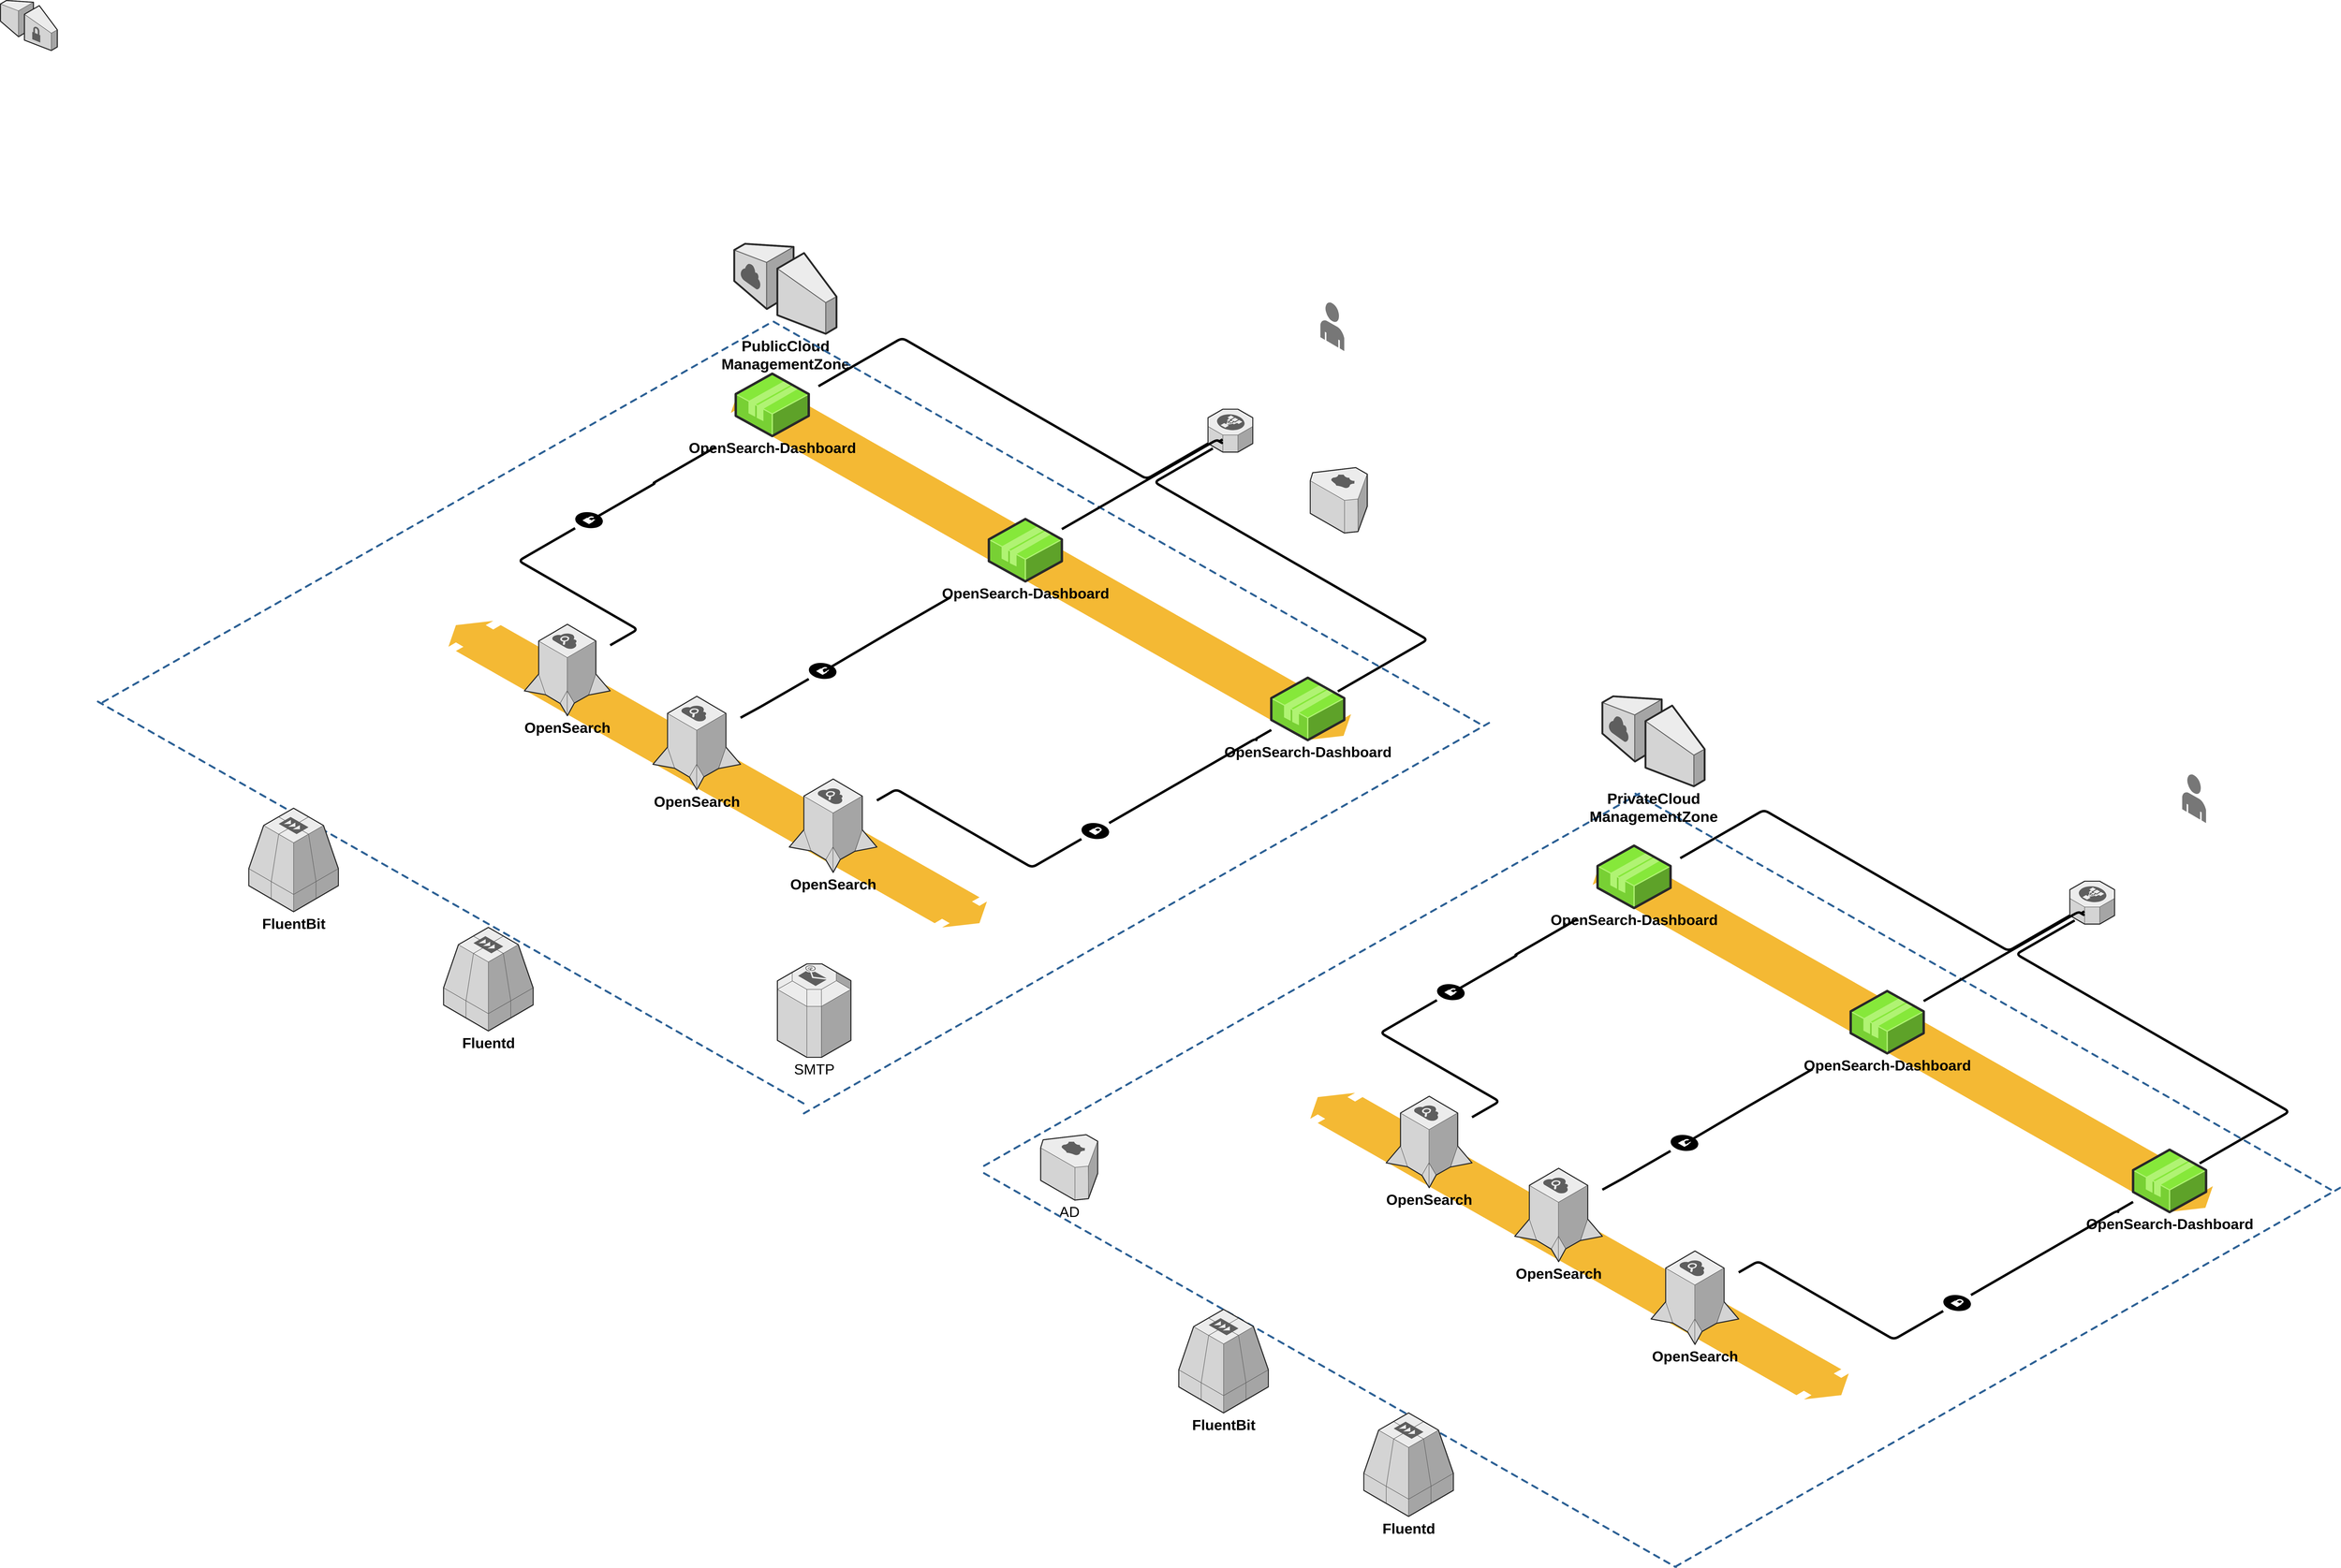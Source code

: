 <mxfile version="15.5.5" type="github">
  <diagram name="Page-1" id="aaaa8250-4180-3840-79b5-4cada1eebb92">
    <mxGraphModel dx="6538" dy="2864" grid="1" gridSize="10" guides="1" tooltips="1" connect="1" arrows="1" fold="1" page="1" pageScale="1" pageWidth="850" pageHeight="1100" background="none" math="0" shadow="0">
      <root>
        <mxCell id="0" />
        <mxCell id="1" parent="0" />
        <mxCell id="CLuHvQ0Rmz4d9WrAWOhu-40" value="" style="verticalLabelPosition=bottom;html=1;verticalAlign=top;strokeWidth=1;align=center;outlineConnect=0;dashed=0;outlineConnect=0;shape=mxgraph.aws3d.flatDoubleEdge;fillColor=#000000;aspect=fixed;" vertex="1" parent="1">
          <mxGeometry x="960" y="1104.4" width="1273.84" height="725.6" as="geometry" />
        </mxCell>
        <mxCell id="CLuHvQ0Rmz4d9WrAWOhu-14" value="" style="verticalLabelPosition=bottom;html=1;verticalAlign=top;strokeWidth=1;align=center;outlineConnect=0;dashed=0;outlineConnect=0;shape=mxgraph.aws3d.flatDoubleEdge;fillColor=#000000;aspect=fixed;" vertex="1" parent="1">
          <mxGeometry x="380" y="1585" width="1106.01" height="630" as="geometry" />
        </mxCell>
        <mxCell id="1a8abee3a6cfdf20-3" value="" style="edgeStyle=isometricEdgeStyle;endArrow=none;html=1;labelBackgroundColor=none;strokeWidth=5;fontFamily=Verdana;fontSize=12;startArrow=none;" parent="1" edge="1" target="CLuHvQ0Rmz4d9WrAWOhu-10" source="1a8abee3a6cfdf20-2">
          <mxGeometry width="50" height="100" relative="1" as="geometry">
            <mxPoint x="1000" y="1820" as="sourcePoint" />
            <mxPoint x="520" y="1470" as="targetPoint" />
            <Array as="points" />
          </mxGeometry>
        </mxCell>
        <mxCell id="1a8abee3a6cfdf20-6" value="" style="verticalLabelPosition=bottom;html=1;verticalAlign=top;strokeWidth=1;dashed=0;shape=mxgraph.aws3d.elasticLoadBalancing;fillColor=#ECECEC;strokeColor=#5E5E5E;aspect=fixed;rounded=1;shadow=0;comic=0;fontSize=12;" parent="1" vertex="1">
          <mxGeometry x="1940" y="1150" width="92" height="88.17" as="geometry" />
        </mxCell>
        <mxCell id="1a8abee3a6cfdf20-10" value="PublicCloud&lt;br&gt;ManagementZone" style="verticalLabelPosition=bottom;html=1;verticalAlign=top;strokeWidth=1;dashed=0;shape=mxgraph.aws3d.internetGateway;fillColor=#ECECEC;strokeColor=#5E5E5E;aspect=fixed;rounded=1;shadow=0;comic=0;fontSize=31;flipH=1;flipV=0;fontStyle=1" parent="1" vertex="1">
          <mxGeometry x="967" y="810" width="210" height="184.99" as="geometry" />
        </mxCell>
        <mxCell id="1a8abee3a6cfdf20-1" value="" style="verticalLabelPosition=bottom;html=1;verticalAlign=top;strokeWidth=1;dashed=0;shape=mxgraph.aws3d.secureConnection;fillColor=#000000;strokeColor=#ffffff;aspect=fixed;rounded=1;shadow=0;comic=0;fontSize=12" parent="1" vertex="1">
          <mxGeometry x="1120" y="1671" width="57.0" height="34" as="geometry" />
        </mxCell>
        <mxCell id="d5ac148becb70bc-8" value="" style="verticalLabelPosition=bottom;html=1;verticalAlign=top;strokeWidth=1;dashed=0;shape=mxgraph.aws3d.dashedArrowlessEdge;aspect=fixed;rounded=1;shadow=0;comic=0;fontFamily=Verdana;fontSize=12" parent="1" vertex="1">
          <mxGeometry x="1048" y="970.13" width="1456.34" height="829.87" as="geometry" />
        </mxCell>
        <mxCell id="d5ac148becb70bc-9" value="" style="verticalLabelPosition=bottom;html=1;verticalAlign=top;strokeWidth=1;dashed=0;shape=mxgraph.aws3d.dashedArrowlessEdge;aspect=fixed;rounded=1;shadow=0;comic=0;fontFamily=Verdana;fontSize=12" parent="1" vertex="1">
          <mxGeometry x="-340" y="1750.85" width="1455.09" height="829.15" as="geometry" />
        </mxCell>
        <mxCell id="d5ac148becb70bc-10" value="" style="verticalLabelPosition=bottom;html=1;verticalAlign=top;strokeWidth=1;dashed=0;shape=mxgraph.aws3d.dashedArrowlessEdge;fillColor=#000000;aspect=fixed;rounded=1;shadow=0;comic=0;fontFamily=Verdana;fontSize=12;fontColor=#000000;flipV=1;" parent="1" vertex="1">
          <mxGeometry x="-330" y="970.13" width="1375.62" height="782.11" as="geometry" />
        </mxCell>
        <mxCell id="d5ac148becb70bc-12" value="" style="verticalLabelPosition=bottom;html=1;verticalAlign=top;strokeWidth=1;dashed=0;shape=mxgraph.aws3d.dashedArrowlessEdge;aspect=fixed;rounded=1;shadow=0;comic=0;fontFamily=Verdana;fontSize=12;flipV=1;" parent="1" vertex="1">
          <mxGeometry x="1110" y="1790" width="1415.47" height="807.21" as="geometry" />
        </mxCell>
        <mxCell id="CLuHvQ0Rmz4d9WrAWOhu-1" value="AD" style="verticalLabelPosition=bottom;html=1;verticalAlign=top;strokeWidth=1;align=center;outlineConnect=0;dashed=0;outlineConnect=0;shape=mxgraph.aws3d.route53;fillColor=#ECECEC;strokeColor=#5E5E5E;aspect=fixed;fontSize=30;" vertex="1" parent="1">
          <mxGeometry x="1596.34" y="2641" width="117.17" height="134.4" as="geometry" />
        </mxCell>
        <mxCell id="CLuHvQ0Rmz4d9WrAWOhu-2" value="SMTP" style="verticalLabelPosition=bottom;html=1;verticalAlign=top;strokeWidth=1;align=center;outlineConnect=0;dashed=0;outlineConnect=0;shape=mxgraph.aws3d.email_service;fillColor=#ECECEC;strokeColor=#5E5E5E;aspect=fixed;fontSize=30;" vertex="1" parent="1">
          <mxGeometry x="1055.62" y="2290.0" width="151" height="192" as="geometry" />
        </mxCell>
        <mxCell id="CLuHvQ0Rmz4d9WrAWOhu-4" value="" style="verticalLabelPosition=bottom;html=1;verticalAlign=top;strokeWidth=1;align=center;outlineConnect=0;dashed=0;outlineConnect=0;shape=mxgraph.aws3d.vpcGateway;fillColor=#ECECEC;strokeColor=#5E5E5E;aspect=fixed;" vertex="1" parent="1">
          <mxGeometry x="-540.0" y="310" width="116.7" height="102.8" as="geometry" />
        </mxCell>
        <mxCell id="CLuHvQ0Rmz4d9WrAWOhu-10" value="&lt;font style=&quot;font-size: 30px;&quot;&gt;OpenSearch&lt;/font&gt;" style="verticalLabelPosition=bottom;html=1;verticalAlign=top;strokeWidth=1;align=center;outlineConnect=0;dashed=0;outlineConnect=0;shape=mxgraph.aws3d.searchEngine;fillColor=#ECECEC;strokeColor=#5E5E5E;aspect=fixed;fontStyle=1;fontSize=30;" vertex="1" parent="1">
          <mxGeometry x="536" y="1592" width="176.25" height="188" as="geometry" />
        </mxCell>
        <mxCell id="CLuHvQ0Rmz4d9WrAWOhu-15" value="OpenSearch" style="verticalLabelPosition=bottom;html=1;verticalAlign=top;strokeWidth=1;align=center;outlineConnect=0;dashed=0;outlineConnect=0;shape=mxgraph.aws3d.searchEngine;fillColor=#ECECEC;strokeColor=#5E5E5E;aspect=fixed;fontSize=30;fontStyle=1" vertex="1" parent="1">
          <mxGeometry x="800" y="1740" width="180" height="192" as="geometry" />
        </mxCell>
        <mxCell id="CLuHvQ0Rmz4d9WrAWOhu-16" value="OpenSearch" style="verticalLabelPosition=bottom;html=1;verticalAlign=top;strokeWidth=1;align=center;outlineConnect=0;dashed=0;outlineConnect=0;shape=mxgraph.aws3d.searchEngine;fillColor=#ECECEC;strokeColor=#5E5E5E;aspect=fixed;fontStyle=1;fontSize=30;" vertex="1" parent="1">
          <mxGeometry x="1080" y="1910" width="180" height="192" as="geometry" />
        </mxCell>
        <mxCell id="1a8abee3a6cfdf20-2" value="" style="verticalLabelPosition=bottom;html=1;verticalAlign=top;strokeWidth=1;dashed=0;shape=mxgraph.aws3d.secureConnection;fillColor=#000000;strokeColor=#ffffff;aspect=fixed;rounded=1;shadow=0;comic=0;fontSize=12" parent="1" vertex="1">
          <mxGeometry x="640.17" y="1361.13" width="57.0" height="34" as="geometry" />
        </mxCell>
        <mxCell id="CLuHvQ0Rmz4d9WrAWOhu-20" value="" style="edgeStyle=isometricEdgeStyle;endArrow=none;html=1;labelBackgroundColor=none;strokeWidth=5;fontFamily=Verdana;fontSize=12;startArrow=none;exitX=0.667;exitY=0.412;exitDx=0;exitDy=0;exitPerimeter=0;entryX=0.043;entryY=0.018;entryDx=0;entryDy=0;entryPerimeter=0;" edge="1" parent="1" source="1a8abee3a6cfdf20-2">
          <mxGeometry width="50" height="100" relative="1" as="geometry">
            <mxPoint x="820" y="1557.788" as="sourcePoint" />
            <mxPoint x="927.188" y="1228.74" as="targetPoint" />
            <Array as="points" />
          </mxGeometry>
        </mxCell>
        <mxCell id="CLuHvQ0Rmz4d9WrAWOhu-25" value="" style="edgeStyle=isometricEdgeStyle;endArrow=none;html=1;labelBackgroundColor=none;strokeWidth=5;fontFamily=Verdana;fontSize=12;startArrow=none;" edge="1" parent="1" source="1a8abee3a6cfdf20-1" target="CLuHvQ0Rmz4d9WrAWOhu-15">
          <mxGeometry width="50" height="100" relative="1" as="geometry">
            <mxPoint x="817" y="1443.454" as="sourcePoint" />
            <mxPoint x="963" y="1646.038" as="targetPoint" />
            <Array as="points" />
          </mxGeometry>
        </mxCell>
        <mxCell id="CLuHvQ0Rmz4d9WrAWOhu-27" value="" style="edgeStyle=isometricEdgeStyle;endArrow=none;html=1;labelBackgroundColor=none;strokeWidth=5;fontFamily=Verdana;fontSize=12;startArrow=none;entryX=0.526;entryY=0.529;entryDx=0;entryDy=0;entryPerimeter=0;" edge="1" parent="1" target="1a8abee3a6cfdf20-1">
          <mxGeometry width="50" height="100" relative="1" as="geometry">
            <mxPoint x="1411.679" y="1536.25" as="sourcePoint" />
            <mxPoint x="990" y="1794.038" as="targetPoint" />
            <Array as="points" />
          </mxGeometry>
        </mxCell>
        <mxCell id="CLuHvQ0Rmz4d9WrAWOhu-29" value="" style="edgeStyle=isometricEdgeStyle;endArrow=none;html=1;labelBackgroundColor=none;strokeWidth=5;fontFamily=Verdana;fontSize=12;startArrow=none;" edge="1" parent="1" source="d5ac148becb70bc-16" target="CLuHvQ0Rmz4d9WrAWOhu-35">
          <mxGeometry width="50" height="100" relative="1" as="geometry">
            <mxPoint x="1260" y="1954.038" as="sourcePoint" />
            <mxPoint x="1941.658" y="1883" as="targetPoint" />
            <Array as="points">
              <mxPoint x="2040" y="1830" />
              <mxPoint x="1950" y="1870" />
              <mxPoint x="1890" y="1920" />
              <mxPoint x="1730" y="2010" />
            </Array>
          </mxGeometry>
        </mxCell>
        <mxCell id="d5ac148becb70bc-16" value="" style="verticalLabelPosition=bottom;html=1;verticalAlign=top;strokeWidth=1;dashed=0;shape=mxgraph.aws3d.secureConnection;fillColor=#000000;strokeColor=#ffffff;aspect=fixed;rounded=1;shadow=0;comic=0;fontSize=12" parent="1" vertex="1">
          <mxGeometry x="1680" y="2000" width="57.0" height="34" as="geometry" />
        </mxCell>
        <mxCell id="CLuHvQ0Rmz4d9WrAWOhu-30" value="" style="edgeStyle=isometricEdgeStyle;endArrow=none;html=1;labelBackgroundColor=none;strokeWidth=5;fontFamily=Verdana;fontSize=12;startArrow=none;" edge="1" parent="1" source="CLuHvQ0Rmz4d9WrAWOhu-16" target="d5ac148becb70bc-16">
          <mxGeometry width="50" height="100" relative="1" as="geometry">
            <mxPoint x="1260" y="1954.038" as="sourcePoint" />
            <mxPoint x="1943.614" y="1883" as="targetPoint" />
            <Array as="points" />
          </mxGeometry>
        </mxCell>
        <mxCell id="CLuHvQ0Rmz4d9WrAWOhu-31" value="Fluentd" style="verticalLabelPosition=bottom;html=1;verticalAlign=top;strokeWidth=1;align=center;outlineConnect=0;dashed=0;outlineConnect=0;shape=mxgraph.aws3d.sqs;fillColor=#ECECEC;strokeColor=#5E5E5E;aspect=fixed;direction=east;fontSize=30;fontStyle=1" vertex="1" parent="1">
          <mxGeometry x="370" y="2215" width="184" height="212.75" as="geometry" />
        </mxCell>
        <mxCell id="CLuHvQ0Rmz4d9WrAWOhu-33" value="OpenSearch-Dashboard" style="verticalLabelPosition=bottom;html=1;verticalAlign=top;strokeWidth=1;align=center;outlineConnect=0;dashed=0;outlineConnect=0;shape=mxgraph.aws3d.application2;fillColor=#86E83A;strokeColor=#B0F373;aspect=fixed;fontSize=30;fontStyle=1" vertex="1" parent="1">
          <mxGeometry x="970.15" y="1077" width="149.85" height="128.1" as="geometry" />
        </mxCell>
        <mxCell id="CLuHvQ0Rmz4d9WrAWOhu-34" value="OpenSearch-Dashboard" style="verticalLabelPosition=bottom;html=1;verticalAlign=top;strokeWidth=1;align=center;outlineConnect=0;dashed=0;outlineConnect=0;shape=mxgraph.aws3d.application2;fillColor=#86E83A;strokeColor=#B0F373;aspect=fixed;fontSize=30;fontStyle=1" vertex="1" parent="1">
          <mxGeometry x="1490" y="1375.7" width="149.85" height="128.1" as="geometry" />
        </mxCell>
        <mxCell id="CLuHvQ0Rmz4d9WrAWOhu-35" value="OpenSearch-Dashboard" style="verticalLabelPosition=bottom;html=1;verticalAlign=top;strokeWidth=1;align=center;outlineConnect=0;dashed=0;outlineConnect=0;shape=mxgraph.aws3d.application2;fillColor=#86E83A;strokeColor=#B0F373;aspect=fixed;fontSize=30;fontStyle=1" vertex="1" parent="1">
          <mxGeometry x="2070" y="1701.9" width="149.85" height="128.1" as="geometry" />
        </mxCell>
        <mxCell id="CLuHvQ0Rmz4d9WrAWOhu-36" value="" style="edgeStyle=isometricEdgeStyle;endArrow=none;html=1;labelBackgroundColor=none;strokeWidth=5;fontFamily=Verdana;fontSize=12;startArrow=none;entryX=0.526;entryY=0.529;entryDx=0;entryDy=0;entryPerimeter=0;" edge="1" parent="1" source="1a8abee3a6cfdf20-6">
          <mxGeometry width="50" height="100" relative="1" as="geometry">
            <mxPoint x="1401.699" y="950" as="sourcePoint" />
            <mxPoint x="1140.002" y="1102.736" as="targetPoint" />
            <Array as="points" />
          </mxGeometry>
        </mxCell>
        <mxCell id="CLuHvQ0Rmz4d9WrAWOhu-38" value="" style="edgeStyle=isometricEdgeStyle;endArrow=none;html=1;labelBackgroundColor=none;strokeWidth=5;fontFamily=Verdana;fontSize=12;startArrow=none;exitX=0.326;exitY=0.705;exitDx=0;exitDy=0;exitPerimeter=0;" edge="1" parent="1" source="1a8abee3a6cfdf20-6" target="CLuHvQ0Rmz4d9WrAWOhu-34">
          <mxGeometry width="50" height="100" relative="1" as="geometry">
            <mxPoint x="1900" y="1270" as="sourcePoint" />
            <mxPoint x="1682.311" y="1380" as="targetPoint" />
            <Array as="points">
              <mxPoint x="1970" y="1220" />
              <mxPoint x="1920" y="1240" />
              <mxPoint x="1770" y="1330" />
            </Array>
          </mxGeometry>
        </mxCell>
        <mxCell id="CLuHvQ0Rmz4d9WrAWOhu-39" value="" style="edgeStyle=isometricEdgeStyle;endArrow=none;html=1;labelBackgroundColor=none;strokeWidth=5;fontFamily=Verdana;fontSize=12;startArrow=none;" edge="1" parent="1">
          <mxGeometry width="50" height="100" relative="1" as="geometry">
            <mxPoint x="1950" y="1230.643" as="sourcePoint" />
            <mxPoint x="2206.662" y="1730" as="targetPoint" />
            <Array as="points">
              <mxPoint x="2090" y="1450" />
            </Array>
          </mxGeometry>
        </mxCell>
        <mxCell id="CLuHvQ0Rmz4d9WrAWOhu-41" value="" style="verticalLabelPosition=bottom;html=1;verticalAlign=top;strokeWidth=1;align=center;outlineConnect=0;dashed=0;outlineConnect=0;shape=mxgraph.aws3d.end_user;strokeColor=none;fillColor=#777777;aspect=fixed;fontSize=31;" vertex="1" parent="1">
          <mxGeometry x="2170.85" y="930" width="49" height="100.46" as="geometry" />
        </mxCell>
        <mxCell id="CLuHvQ0Rmz4d9WrAWOhu-42" value="" style="verticalLabelPosition=bottom;html=1;verticalAlign=top;strokeWidth=1;align=center;outlineConnect=0;dashed=0;outlineConnect=0;shape=mxgraph.aws3d.flatDoubleEdge;fillColor=#000000;aspect=fixed;" vertex="1" parent="1">
          <mxGeometry x="2730" y="2074.4" width="1273.84" height="725.6" as="geometry" />
        </mxCell>
        <mxCell id="CLuHvQ0Rmz4d9WrAWOhu-43" value="" style="verticalLabelPosition=bottom;html=1;verticalAlign=top;strokeWidth=1;align=center;outlineConnect=0;dashed=0;outlineConnect=0;shape=mxgraph.aws3d.flatDoubleEdge;fillColor=#000000;aspect=fixed;" vertex="1" parent="1">
          <mxGeometry x="2150" y="2555" width="1106.01" height="630" as="geometry" />
        </mxCell>
        <mxCell id="CLuHvQ0Rmz4d9WrAWOhu-44" value="" style="edgeStyle=isometricEdgeStyle;endArrow=none;html=1;labelBackgroundColor=none;strokeWidth=5;fontFamily=Verdana;fontSize=12;startArrow=none;" edge="1" parent="1" source="CLuHvQ0Rmz4d9WrAWOhu-58" target="CLuHvQ0Rmz4d9WrAWOhu-55">
          <mxGeometry width="50" height="100" relative="1" as="geometry">
            <mxPoint x="2770" y="2790" as="sourcePoint" />
            <mxPoint x="2290" y="2440" as="targetPoint" />
            <Array as="points" />
          </mxGeometry>
        </mxCell>
        <mxCell id="CLuHvQ0Rmz4d9WrAWOhu-45" value="" style="verticalLabelPosition=bottom;html=1;verticalAlign=top;strokeWidth=1;dashed=0;shape=mxgraph.aws3d.elasticLoadBalancing;fillColor=#ECECEC;strokeColor=#5E5E5E;aspect=fixed;rounded=1;shadow=0;comic=0;fontSize=12;" vertex="1" parent="1">
          <mxGeometry x="3710" y="2120" width="92" height="88.17" as="geometry" />
        </mxCell>
        <mxCell id="CLuHvQ0Rmz4d9WrAWOhu-47" value="" style="verticalLabelPosition=bottom;html=1;verticalAlign=top;strokeWidth=1;dashed=0;shape=mxgraph.aws3d.secureConnection;fillColor=#000000;strokeColor=#ffffff;aspect=fixed;rounded=1;shadow=0;comic=0;fontSize=12" vertex="1" parent="1">
          <mxGeometry x="2890" y="2641" width="57.0" height="34" as="geometry" />
        </mxCell>
        <mxCell id="CLuHvQ0Rmz4d9WrAWOhu-48" value="" style="verticalLabelPosition=bottom;html=1;verticalAlign=top;strokeWidth=1;dashed=0;shape=mxgraph.aws3d.dashedArrowlessEdge;aspect=fixed;rounded=1;shadow=0;comic=0;fontFamily=Verdana;fontSize=12" vertex="1" parent="1">
          <mxGeometry x="2818" y="1940.13" width="1432" height="816" as="geometry" />
        </mxCell>
        <mxCell id="CLuHvQ0Rmz4d9WrAWOhu-49" value="" style="verticalLabelPosition=bottom;html=1;verticalAlign=top;strokeWidth=1;dashed=0;shape=mxgraph.aws3d.dashedArrowlessEdge;aspect=fixed;rounded=1;shadow=0;comic=0;fontFamily=Verdana;fontSize=12" vertex="1" parent="1">
          <mxGeometry x="1480" y="2720.11" width="1421.27" height="809.89" as="geometry" />
        </mxCell>
        <mxCell id="CLuHvQ0Rmz4d9WrAWOhu-50" value="" style="verticalLabelPosition=bottom;html=1;verticalAlign=top;strokeWidth=1;dashed=0;shape=mxgraph.aws3d.dashedArrowlessEdge;fillColor=#000000;aspect=fixed;rounded=1;shadow=0;comic=0;fontFamily=Verdana;fontSize=12;fontColor=#000000;flipV=1;" vertex="1" parent="1">
          <mxGeometry x="1480" y="1940" width="1345.62" height="765.05" as="geometry" />
        </mxCell>
        <mxCell id="CLuHvQ0Rmz4d9WrAWOhu-51" value="" style="verticalLabelPosition=bottom;html=1;verticalAlign=top;strokeWidth=1;dashed=0;shape=mxgraph.aws3d.dashedArrowlessEdge;aspect=fixed;rounded=1;shadow=0;comic=0;fontFamily=Verdana;fontSize=12;flipV=1;" vertex="1" parent="1">
          <mxGeometry x="2900" y="2750" width="1365.47" height="778.7" as="geometry" />
        </mxCell>
        <mxCell id="CLuHvQ0Rmz4d9WrAWOhu-52" value="" style="verticalLabelPosition=bottom;html=1;verticalAlign=top;strokeWidth=1;align=center;outlineConnect=0;dashed=0;outlineConnect=0;shape=mxgraph.aws3d.route53;fillColor=#ECECEC;strokeColor=#5E5E5E;aspect=fixed;" vertex="1" parent="1">
          <mxGeometry x="2150" y="1270" width="117.17" height="134.4" as="geometry" />
        </mxCell>
        <mxCell id="CLuHvQ0Rmz4d9WrAWOhu-55" value="&lt;font style=&quot;font-size: 30px;&quot;&gt;OpenSearch&lt;/font&gt;" style="verticalLabelPosition=bottom;html=1;verticalAlign=top;strokeWidth=1;align=center;outlineConnect=0;dashed=0;outlineConnect=0;shape=mxgraph.aws3d.searchEngine;fillColor=#ECECEC;strokeColor=#5E5E5E;aspect=fixed;fontStyle=1;fontSize=30;" vertex="1" parent="1">
          <mxGeometry x="2306" y="2562" width="176.25" height="188" as="geometry" />
        </mxCell>
        <mxCell id="CLuHvQ0Rmz4d9WrAWOhu-56" value="OpenSearch" style="verticalLabelPosition=bottom;html=1;verticalAlign=top;strokeWidth=1;align=center;outlineConnect=0;dashed=0;outlineConnect=0;shape=mxgraph.aws3d.searchEngine;fillColor=#ECECEC;strokeColor=#5E5E5E;aspect=fixed;fontSize=30;fontStyle=1" vertex="1" parent="1">
          <mxGeometry x="2570" y="2710" width="180" height="192" as="geometry" />
        </mxCell>
        <mxCell id="CLuHvQ0Rmz4d9WrAWOhu-57" value="OpenSearch" style="verticalLabelPosition=bottom;html=1;verticalAlign=top;strokeWidth=1;align=center;outlineConnect=0;dashed=0;outlineConnect=0;shape=mxgraph.aws3d.searchEngine;fillColor=#ECECEC;strokeColor=#5E5E5E;aspect=fixed;fontStyle=1;fontSize=30;" vertex="1" parent="1">
          <mxGeometry x="2850" y="2880" width="180" height="192" as="geometry" />
        </mxCell>
        <mxCell id="CLuHvQ0Rmz4d9WrAWOhu-58" value="" style="verticalLabelPosition=bottom;html=1;verticalAlign=top;strokeWidth=1;dashed=0;shape=mxgraph.aws3d.secureConnection;fillColor=#000000;strokeColor=#ffffff;aspect=fixed;rounded=1;shadow=0;comic=0;fontSize=12" vertex="1" parent="1">
          <mxGeometry x="2410.17" y="2331.13" width="57.0" height="34" as="geometry" />
        </mxCell>
        <mxCell id="CLuHvQ0Rmz4d9WrAWOhu-59" value="" style="edgeStyle=isometricEdgeStyle;endArrow=none;html=1;labelBackgroundColor=none;strokeWidth=5;fontFamily=Verdana;fontSize=12;startArrow=none;exitX=0.667;exitY=0.412;exitDx=0;exitDy=0;exitPerimeter=0;entryX=0.043;entryY=0.018;entryDx=0;entryDy=0;entryPerimeter=0;" edge="1" parent="1" source="CLuHvQ0Rmz4d9WrAWOhu-58">
          <mxGeometry width="50" height="100" relative="1" as="geometry">
            <mxPoint x="2590" y="2527.788" as="sourcePoint" />
            <mxPoint x="2697.188" y="2198.74" as="targetPoint" />
            <Array as="points" />
          </mxGeometry>
        </mxCell>
        <mxCell id="CLuHvQ0Rmz4d9WrAWOhu-60" value="" style="edgeStyle=isometricEdgeStyle;endArrow=none;html=1;labelBackgroundColor=none;strokeWidth=5;fontFamily=Verdana;fontSize=12;startArrow=none;" edge="1" parent="1" source="CLuHvQ0Rmz4d9WrAWOhu-47" target="CLuHvQ0Rmz4d9WrAWOhu-56">
          <mxGeometry width="50" height="100" relative="1" as="geometry">
            <mxPoint x="2587" y="2413.454" as="sourcePoint" />
            <mxPoint x="2733" y="2616.038" as="targetPoint" />
            <Array as="points" />
          </mxGeometry>
        </mxCell>
        <mxCell id="CLuHvQ0Rmz4d9WrAWOhu-61" value="" style="edgeStyle=isometricEdgeStyle;endArrow=none;html=1;labelBackgroundColor=none;strokeWidth=5;fontFamily=Verdana;fontSize=12;startArrow=none;entryX=0.526;entryY=0.529;entryDx=0;entryDy=0;entryPerimeter=0;" edge="1" parent="1" target="CLuHvQ0Rmz4d9WrAWOhu-47">
          <mxGeometry width="50" height="100" relative="1" as="geometry">
            <mxPoint x="3181.679" y="2506.25" as="sourcePoint" />
            <mxPoint x="2760" y="2764.038" as="targetPoint" />
            <Array as="points" />
          </mxGeometry>
        </mxCell>
        <mxCell id="CLuHvQ0Rmz4d9WrAWOhu-62" value="" style="edgeStyle=isometricEdgeStyle;endArrow=none;html=1;labelBackgroundColor=none;strokeWidth=5;fontFamily=Verdana;fontSize=12;startArrow=none;" edge="1" parent="1" source="CLuHvQ0Rmz4d9WrAWOhu-63" target="CLuHvQ0Rmz4d9WrAWOhu-68">
          <mxGeometry width="50" height="100" relative="1" as="geometry">
            <mxPoint x="3030" y="2924.038" as="sourcePoint" />
            <mxPoint x="3711.658" y="2853" as="targetPoint" />
            <Array as="points">
              <mxPoint x="3810" y="2800" />
              <mxPoint x="3720" y="2840" />
              <mxPoint x="3660" y="2890" />
              <mxPoint x="3500" y="2980" />
            </Array>
          </mxGeometry>
        </mxCell>
        <mxCell id="CLuHvQ0Rmz4d9WrAWOhu-63" value="" style="verticalLabelPosition=bottom;html=1;verticalAlign=top;strokeWidth=1;dashed=0;shape=mxgraph.aws3d.secureConnection;fillColor=#000000;strokeColor=#ffffff;aspect=fixed;rounded=1;shadow=0;comic=0;fontSize=12" vertex="1" parent="1">
          <mxGeometry x="3450" y="2970" width="57.0" height="34" as="geometry" />
        </mxCell>
        <mxCell id="CLuHvQ0Rmz4d9WrAWOhu-64" value="" style="edgeStyle=isometricEdgeStyle;endArrow=none;html=1;labelBackgroundColor=none;strokeWidth=5;fontFamily=Verdana;fontSize=12;startArrow=none;" edge="1" parent="1" source="CLuHvQ0Rmz4d9WrAWOhu-57" target="CLuHvQ0Rmz4d9WrAWOhu-63">
          <mxGeometry width="50" height="100" relative="1" as="geometry">
            <mxPoint x="3030" y="2924.038" as="sourcePoint" />
            <mxPoint x="3713.614" y="2853" as="targetPoint" />
            <Array as="points" />
          </mxGeometry>
        </mxCell>
        <mxCell id="CLuHvQ0Rmz4d9WrAWOhu-66" value="OpenSearch-Dashboard" style="verticalLabelPosition=bottom;html=1;verticalAlign=top;strokeWidth=1;align=center;outlineConnect=0;dashed=0;outlineConnect=0;shape=mxgraph.aws3d.application2;fillColor=#86E83A;strokeColor=#B0F373;aspect=fixed;fontSize=30;fontStyle=1" vertex="1" parent="1">
          <mxGeometry x="2740.15" y="2047" width="149.85" height="128.1" as="geometry" />
        </mxCell>
        <mxCell id="CLuHvQ0Rmz4d9WrAWOhu-67" value="OpenSearch-Dashboard" style="verticalLabelPosition=bottom;html=1;verticalAlign=top;strokeWidth=1;align=center;outlineConnect=0;dashed=0;outlineConnect=0;shape=mxgraph.aws3d.application2;fillColor=#86E83A;strokeColor=#B0F373;aspect=fixed;fontSize=30;fontStyle=1" vertex="1" parent="1">
          <mxGeometry x="3260" y="2345.7" width="149.85" height="128.1" as="geometry" />
        </mxCell>
        <mxCell id="CLuHvQ0Rmz4d9WrAWOhu-68" value="OpenSearch-Dashboard" style="verticalLabelPosition=bottom;html=1;verticalAlign=top;strokeWidth=1;align=center;outlineConnect=0;dashed=0;outlineConnect=0;shape=mxgraph.aws3d.application2;fillColor=#86E83A;strokeColor=#B0F373;aspect=fixed;fontSize=30;fontStyle=1" vertex="1" parent="1">
          <mxGeometry x="3840" y="2671.9" width="149.85" height="128.1" as="geometry" />
        </mxCell>
        <mxCell id="CLuHvQ0Rmz4d9WrAWOhu-69" value="" style="edgeStyle=isometricEdgeStyle;endArrow=none;html=1;labelBackgroundColor=none;strokeWidth=5;fontFamily=Verdana;fontSize=12;startArrow=none;entryX=0.526;entryY=0.529;entryDx=0;entryDy=0;entryPerimeter=0;" edge="1" parent="1" source="CLuHvQ0Rmz4d9WrAWOhu-45">
          <mxGeometry width="50" height="100" relative="1" as="geometry">
            <mxPoint x="3171.699" y="1920" as="sourcePoint" />
            <mxPoint x="2910.002" y="2072.736" as="targetPoint" />
            <Array as="points" />
          </mxGeometry>
        </mxCell>
        <mxCell id="CLuHvQ0Rmz4d9WrAWOhu-70" value="" style="edgeStyle=isometricEdgeStyle;endArrow=none;html=1;labelBackgroundColor=none;strokeWidth=5;fontFamily=Verdana;fontSize=12;startArrow=none;exitX=0.326;exitY=0.705;exitDx=0;exitDy=0;exitPerimeter=0;" edge="1" parent="1" source="CLuHvQ0Rmz4d9WrAWOhu-45" target="CLuHvQ0Rmz4d9WrAWOhu-67">
          <mxGeometry width="50" height="100" relative="1" as="geometry">
            <mxPoint x="3670" y="2240" as="sourcePoint" />
            <mxPoint x="3452.311" y="2350" as="targetPoint" />
            <Array as="points">
              <mxPoint x="3740" y="2190" />
              <mxPoint x="3690" y="2210" />
              <mxPoint x="3540" y="2300" />
            </Array>
          </mxGeometry>
        </mxCell>
        <mxCell id="CLuHvQ0Rmz4d9WrAWOhu-71" value="" style="edgeStyle=isometricEdgeStyle;endArrow=none;html=1;labelBackgroundColor=none;strokeWidth=5;fontFamily=Verdana;fontSize=12;startArrow=none;" edge="1" parent="1">
          <mxGeometry width="50" height="100" relative="1" as="geometry">
            <mxPoint x="3720" y="2200.643" as="sourcePoint" />
            <mxPoint x="3976.662" y="2700" as="targetPoint" />
            <Array as="points">
              <mxPoint x="3860" y="2420" />
            </Array>
          </mxGeometry>
        </mxCell>
        <mxCell id="CLuHvQ0Rmz4d9WrAWOhu-72" value="" style="verticalLabelPosition=bottom;html=1;verticalAlign=top;strokeWidth=1;align=center;outlineConnect=0;dashed=0;outlineConnect=0;shape=mxgraph.aws3d.end_user;strokeColor=none;fillColor=#777777;aspect=fixed;fontSize=31;" vertex="1" parent="1">
          <mxGeometry x="3940.85" y="1900" width="49" height="100.46" as="geometry" />
        </mxCell>
        <mxCell id="CLuHvQ0Rmz4d9WrAWOhu-74" value="PrivateCloud&lt;br&gt;ManagementZone" style="verticalLabelPosition=bottom;html=1;verticalAlign=top;strokeWidth=1;dashed=0;shape=mxgraph.aws3d.internetGateway;fillColor=#ECECEC;strokeColor=#5E5E5E;aspect=fixed;rounded=1;shadow=0;comic=0;fontSize=31;flipH=1;flipV=0;fontStyle=1" vertex="1" parent="1">
          <mxGeometry x="2750" y="1740" width="210" height="184.99" as="geometry" />
        </mxCell>
        <mxCell id="CLuHvQ0Rmz4d9WrAWOhu-75" value="FluentBit" style="verticalLabelPosition=bottom;html=1;verticalAlign=top;strokeWidth=1;align=center;outlineConnect=0;dashed=0;outlineConnect=0;shape=mxgraph.aws3d.sqs;fillColor=#ECECEC;strokeColor=#5E5E5E;aspect=fixed;direction=east;fontSize=30;fontStyle=1" vertex="1" parent="1">
          <mxGeometry x="-30" y="1970" width="184" height="212.75" as="geometry" />
        </mxCell>
        <mxCell id="CLuHvQ0Rmz4d9WrAWOhu-76" value="Fluentd" style="verticalLabelPosition=bottom;html=1;verticalAlign=top;strokeWidth=1;align=center;outlineConnect=0;dashed=0;outlineConnect=0;shape=mxgraph.aws3d.sqs;fillColor=#ECECEC;strokeColor=#5E5E5E;aspect=fixed;direction=east;fontSize=30;fontStyle=1" vertex="1" parent="1">
          <mxGeometry x="2260" y="3212.75" width="184" height="212.75" as="geometry" />
        </mxCell>
        <mxCell id="CLuHvQ0Rmz4d9WrAWOhu-77" value="FluentBit" style="verticalLabelPosition=bottom;html=1;verticalAlign=top;strokeWidth=1;align=center;outlineConnect=0;dashed=0;outlineConnect=0;shape=mxgraph.aws3d.sqs;fillColor=#ECECEC;strokeColor=#5E5E5E;aspect=fixed;direction=east;fontSize=30;fontStyle=1" vertex="1" parent="1">
          <mxGeometry x="1880" y="3000" width="184" height="212.75" as="geometry" />
        </mxCell>
      </root>
    </mxGraphModel>
  </diagram>
</mxfile>
